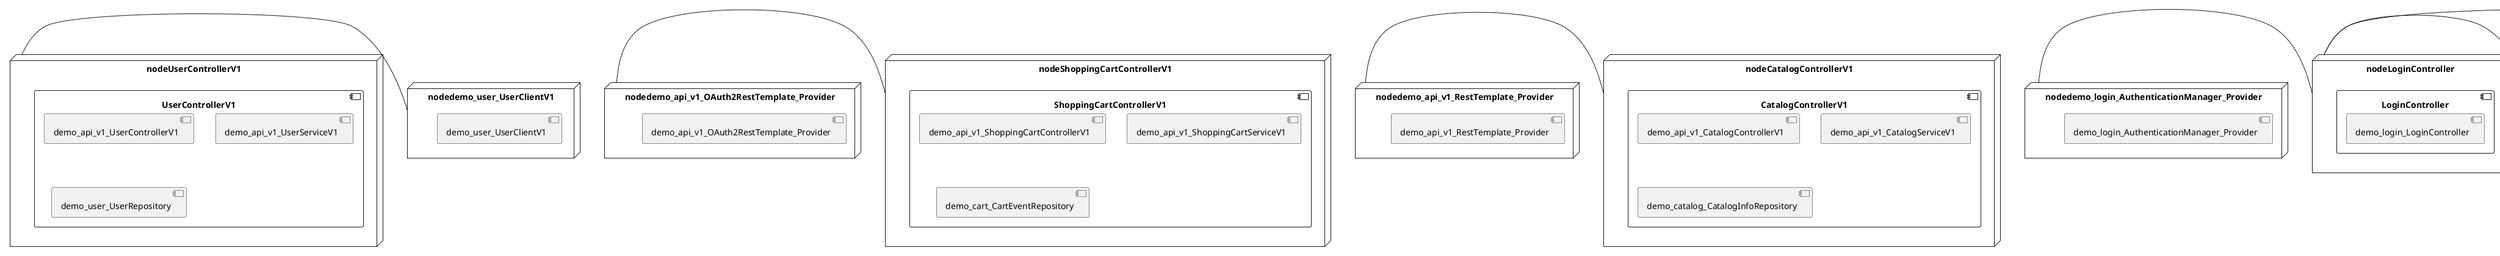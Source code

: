 @startuml
skinparam fixCircleLabelOverlapping true
skinparam componentStyle uml2
node nodeAccountServiceV1 {
component AccountServiceV1 {
[demo_account_AccountRepository] [[kbastani-spring-cloud-event-sourcing-example.system#_DwRr8sFwEe65ErvUXOl8sQ]]
[demo_api_v1_AccountControllerV1] [[kbastani-spring-cloud-event-sourcing-example.system#_DwRr8sFwEe65ErvUXOl8sQ]]
[demo_api_v1_AccountServiceV1] [[kbastani-spring-cloud-event-sourcing-example.system#_DwRr8sFwEe65ErvUXOl8sQ]]
}
}
node nodeCatalogControllerV1 {
component CatalogControllerV1 {
[demo_api_v1_CatalogControllerV1] [[kbastani-spring-cloud-event-sourcing-example.system#_DwRr8sFwEe65ErvUXOl8sQ]]
[demo_api_v1_CatalogServiceV1] [[kbastani-spring-cloud-event-sourcing-example.system#_DwRr8sFwEe65ErvUXOl8sQ]]
[demo_catalog_CatalogInfoRepository] [[kbastani-spring-cloud-event-sourcing-example.system#_DwRr8sFwEe65ErvUXOl8sQ]]
}
}
node nodeInventoryControllerV1 {
component InventoryControllerV1 {
[demo_inventory_InventoryRepository] [[kbastani-spring-cloud-event-sourcing-example.system#_DwRr8sFwEe65ErvUXOl8sQ]]
[demo_product_ProductRepository] [[kbastani-spring-cloud-event-sourcing-example.system#_DwRr8sFwEe65ErvUXOl8sQ]]
[demo_v1_InventoryControllerV1] [[kbastani-spring-cloud-event-sourcing-example.system#_DwRr8sFwEe65ErvUXOl8sQ]]
[demo_v1_InventoryServiceV1] [[kbastani-spring-cloud-event-sourcing-example.system#_DwRr8sFwEe65ErvUXOl8sQ]]
}
}
node nodeLoginController {
component LoginController {
[demo_login_LoginController] [[kbastani-spring-cloud-event-sourcing-example.system#_DwRr8sFwEe65ErvUXOl8sQ]]
}
}
node nodeOrderServiceV1 {
component OrderServiceV1 {
[demo_api_v1_OrderControllerV1] [[kbastani-spring-cloud-event-sourcing-example.system#_DwRr8sFwEe65ErvUXOl8sQ]]
[demo_api_v1_OrderServiceV1] [[kbastani-spring-cloud-event-sourcing-example.system#_DwRr8sFwEe65ErvUXOl8sQ]]
[demo_config_DatabaseInitializer] [[kbastani-spring-cloud-event-sourcing-example.system#_DwRr8sFwEe65ErvUXOl8sQ]]
[demo_invoice_InvoiceRepository] [[kbastani-spring-cloud-event-sourcing-example.system#_DwRr8sFwEe65ErvUXOl8sQ]]
[demo_order_OrderEventRepository] [[kbastani-spring-cloud-event-sourcing-example.system#_DwRr8sFwEe65ErvUXOl8sQ]]
[demo_order_OrderRepository] [[kbastani-spring-cloud-event-sourcing-example.system#_DwRr8sFwEe65ErvUXOl8sQ]]
}
}
node nodeShoppingCartControllerV1 {
component ShoppingCartControllerV1 {
[demo_api_v1_ShoppingCartControllerV1] [[kbastani-spring-cloud-event-sourcing-example.system#_DwRr8sFwEe65ErvUXOl8sQ]]
[demo_api_v1_ShoppingCartServiceV1] [[kbastani-spring-cloud-event-sourcing-example.system#_DwRr8sFwEe65ErvUXOl8sQ]]
[demo_cart_CartEventRepository] [[kbastani-spring-cloud-event-sourcing-example.system#_DwRr8sFwEe65ErvUXOl8sQ]]
}
}
node nodeUserController {
component UserController {
[demo_UserController] [[kbastani-spring-cloud-event-sourcing-example.system#_DwRr8sFwEe65ErvUXOl8sQ]]
[demo_UserRepository] [[kbastani-spring-cloud-event-sourcing-example.system#_DwRr8sFwEe65ErvUXOl8sQ]]
[demo_UserService] [[kbastani-spring-cloud-event-sourcing-example.system#_DwRr8sFwEe65ErvUXOl8sQ]]
[demo_login_UserController] [[kbastani-spring-cloud-event-sourcing-example.system#_DwRr8sFwEe65ErvUXOl8sQ]]
}
}
node nodeUserControllerV1 {
component UserControllerV1 {
[demo_api_v1_UserControllerV1] [[kbastani-spring-cloud-event-sourcing-example.system#_DwRr8sFwEe65ErvUXOl8sQ]]
[demo_api_v1_UserServiceV1] [[kbastani-spring-cloud-event-sourcing-example.system#_DwRr8sFwEe65ErvUXOl8sQ]]
[demo_user_UserRepository] [[kbastani-spring-cloud-event-sourcing-example.system#_DwRr8sFwEe65ErvUXOl8sQ]]
}
}
node nodeDatabaseInitializer {
[DatabaseInitializer] [[kbastani-spring-cloud-event-sourcing-example.system#_DwRr8sFwEe65ErvUXOl8sQ]]
}
node nodedemo_api_v1_OAuth2RestTemplate_Provider {
[demo_api_v1_OAuth2RestTemplate_Provider] [[kbastani-spring-cloud-event-sourcing-example.system#_DwRr8sFwEe65ErvUXOl8sQ]]
}
node nodedemo_api_v1_RestTemplate_Provider {
[demo_api_v1_RestTemplate_Provider] [[kbastani-spring-cloud-event-sourcing-example.system#_DwRr8sFwEe65ErvUXOl8sQ]]
}
node nodedemo_login_AuthenticationManager_Provider {
[demo_login_AuthenticationManager_Provider] [[kbastani-spring-cloud-event-sourcing-example.system#_DwRr8sFwEe65ErvUXOl8sQ]]
}
node nodedemo_login_ClientDetailsService_Provider {
[demo_login_ClientDetailsService_Provider] [[kbastani-spring-cloud-event-sourcing-example.system#_DwRr8sFwEe65ErvUXOl8sQ]]
}
node nodedemo_login_HttpSessionSecurityContextRepository_Provider {
[demo_login_HttpSessionSecurityContextRepository_Provider] [[kbastani-spring-cloud-event-sourcing-example.system#_DwRr8sFwEe65ErvUXOl8sQ]]
}
node nodedemo_user_UserClientV1 {
[demo_user_UserClientV1] [[kbastani-spring-cloud-event-sourcing-example.system#_DwRr8sFwEe65ErvUXOl8sQ]]
}
node nodedemo_v1_Session_Provider {
[demo_v1_Session_Provider] [[kbastani-spring-cloud-event-sourcing-example.system#_DwRr8sFwEe65ErvUXOl8sQ]]
}
[nodeUserControllerV1] - [nodedemo_user_UserClientV1]
[nodedemo_api_v1_OAuth2RestTemplate_Provider] - [nodeShoppingCartControllerV1]
[nodedemo_api_v1_RestTemplate_Provider] - [nodeCatalogControllerV1]
[nodedemo_login_AuthenticationManager_Provider] - [nodeLoginController]
[nodedemo_login_ClientDetailsService_Provider] - [nodeLoginController]
[nodedemo_login_HttpSessionSecurityContextRepository_Provider] - [nodeLoginController]
[nodedemo_v1_Session_Provider] - [nodeInventoryControllerV1]

@enduml
